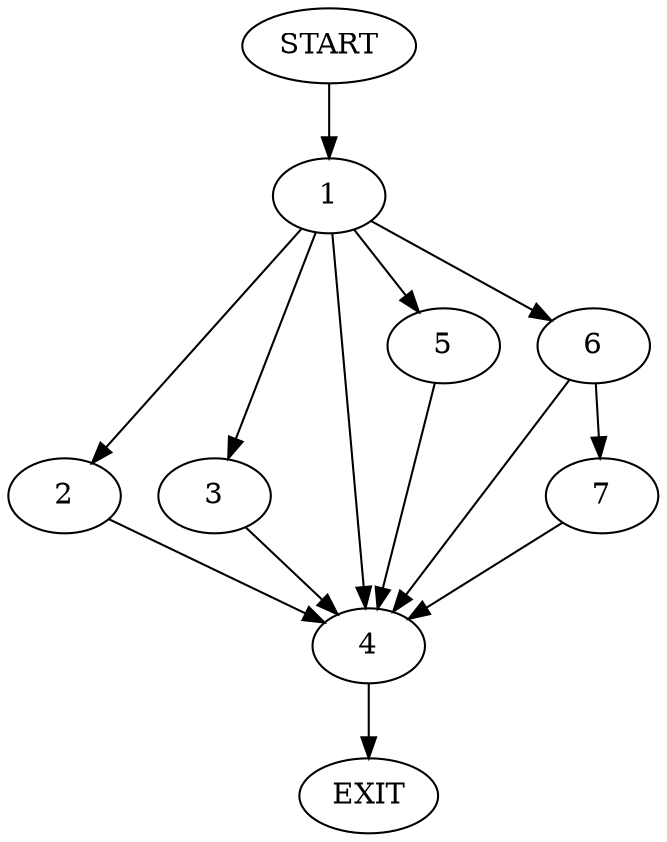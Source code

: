 digraph {
0 [label="START"]
8 [label="EXIT"]
0 -> 1
1 -> 2
1 -> 3
1 -> 4
1 -> 5
1 -> 6
5 -> 4
6 -> 7
6 -> 4
2 -> 4
4 -> 8
3 -> 4
7 -> 4
}

